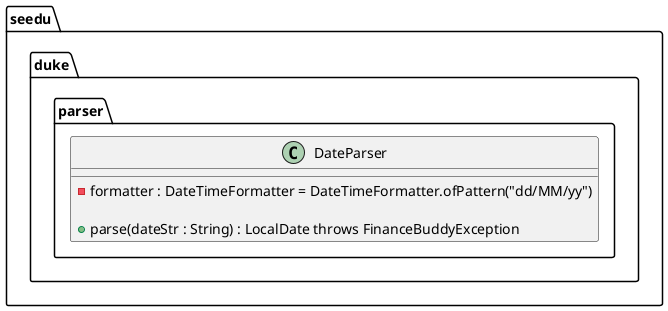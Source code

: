 @startuml
package seedu.duke.parser {
    class DateParser {
        - formatter : DateTimeFormatter = DateTimeFormatter.ofPattern("dd/MM/yy")

        + parse(dateStr : String) : LocalDate throws FinanceBuddyException
    }
}
@enduml

@startuml
package seedu.duke.parser {
    class InputParser {
        + COMMAND : String
        + ARGUMENT : String

        + parseCommands(input : String) : HashMap<String, String> throws FinanceBuddyException
    }
}
@enduml

